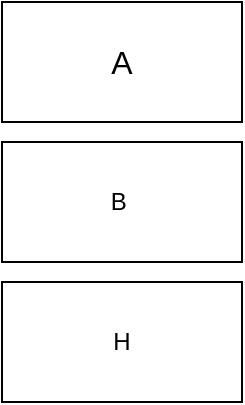 <mxfile version="14.7.6" type="github">
  <diagram id="TF8jjNTUN8SPPKIqJawp" name="Page-1">
    <mxGraphModel dx="868" dy="474" grid="1" gridSize="10" guides="1" tooltips="1" connect="1" arrows="1" fold="1" page="1" pageScale="1" pageWidth="850" pageHeight="1100" math="0" shadow="0">
      <root>
        <mxCell id="0" />
        <mxCell id="1" parent="0" />
        <mxCell id="F-4noulVbdWgmBe3pxnA-1" value="&lt;font size=&quot;3&quot;&gt;A&lt;/font&gt;" style="rounded=0;whiteSpace=wrap;html=1;" vertex="1" parent="1">
          <mxGeometry x="360" y="220" width="120" height="60" as="geometry" />
        </mxCell>
        <mxCell id="F-4noulVbdWgmBe3pxnA-2" value="B&amp;nbsp;" style="rounded=0;whiteSpace=wrap;html=1;" vertex="1" parent="1">
          <mxGeometry x="360" y="290" width="120" height="60" as="geometry" />
        </mxCell>
        <mxCell id="F-4noulVbdWgmBe3pxnA-3" value="H" style="rounded=0;whiteSpace=wrap;html=1;" vertex="1" parent="1">
          <mxGeometry x="360" y="360" width="120" height="60" as="geometry" />
        </mxCell>
      </root>
    </mxGraphModel>
  </diagram>
</mxfile>
